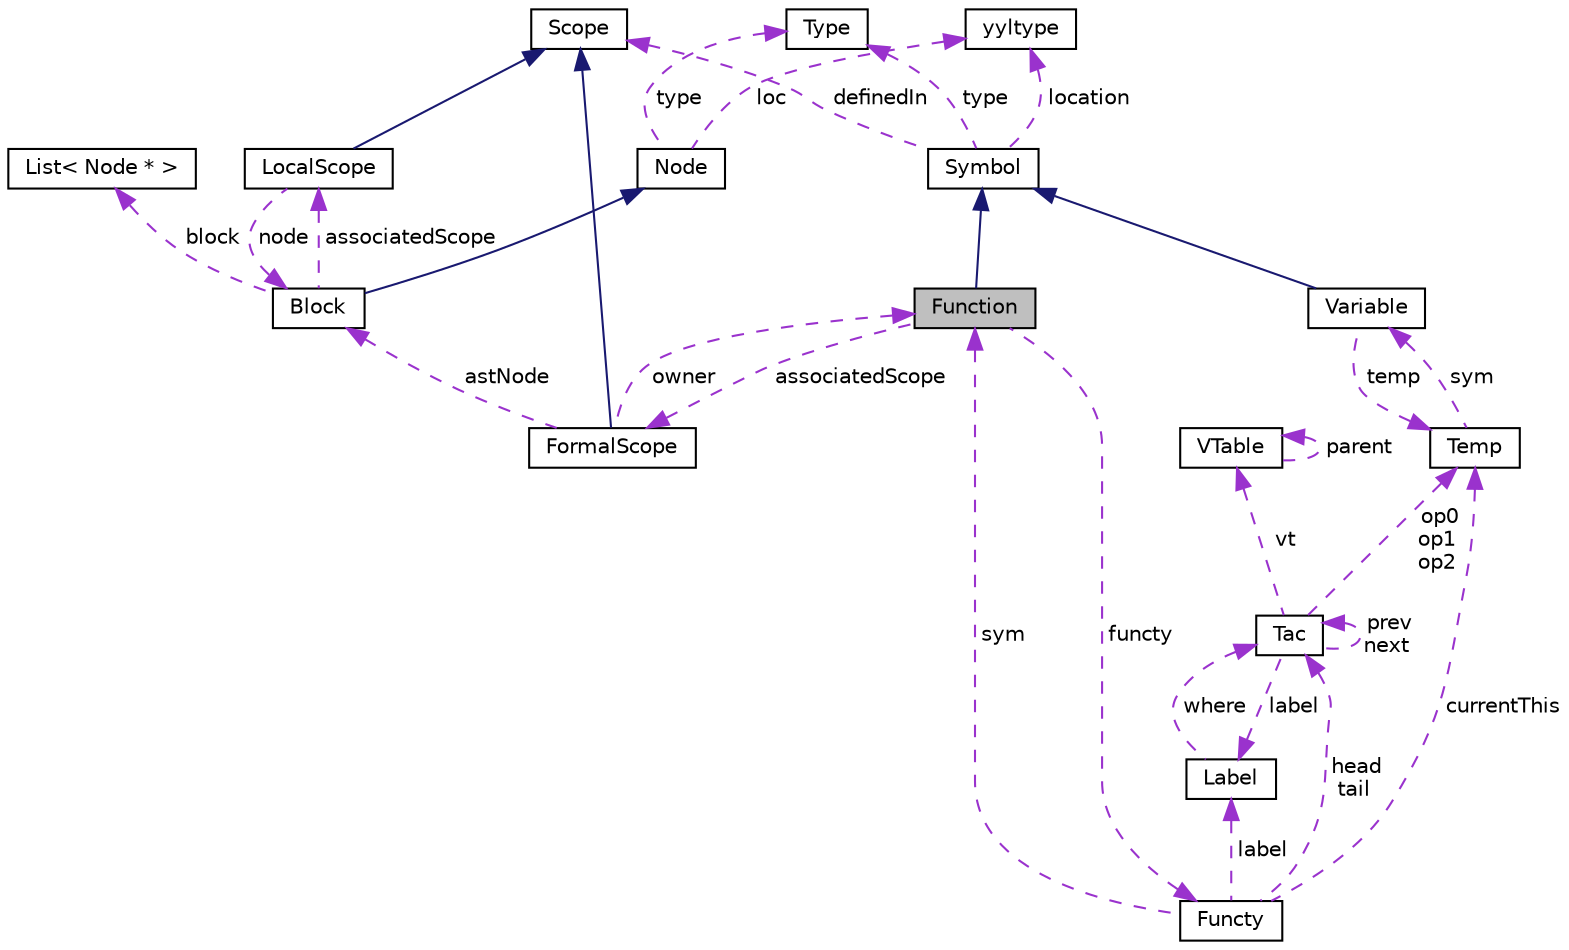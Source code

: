 digraph "Function"
{
 // LATEX_PDF_SIZE
  edge [fontname="Helvetica",fontsize="10",labelfontname="Helvetica",labelfontsize="10"];
  node [fontname="Helvetica",fontsize="10",shape=record];
  Node1 [label="Function",height=0.2,width=0.4,color="black", fillcolor="grey75", style="filled", fontcolor="black",tooltip=" "];
  Node2 -> Node1 [dir="back",color="midnightblue",fontsize="10",style="solid",fontname="Helvetica"];
  Node2 [label="Symbol",height=0.2,width=0.4,color="black", fillcolor="white", style="filled",URL="$classSymbol.html",tooltip=" "];
  Node3 -> Node2 [dir="back",color="darkorchid3",fontsize="10",style="dashed",label=" location" ,fontname="Helvetica"];
  Node3 [label="yyltype",height=0.2,width=0.4,color="black", fillcolor="white", style="filled",URL="$structyyltype.html",tooltip="store location information"];
  Node4 -> Node2 [dir="back",color="darkorchid3",fontsize="10",style="dashed",label=" type" ,fontname="Helvetica"];
  Node4 [label="Type",height=0.2,width=0.4,color="black", fillcolor="white", style="filled",URL="$classType.html",tooltip=" "];
  Node5 -> Node2 [dir="back",color="darkorchid3",fontsize="10",style="dashed",label=" definedIn" ,fontname="Helvetica"];
  Node5 [label="Scope",height=0.2,width=0.4,color="black", fillcolor="white", style="filled",URL="$classScope.html",tooltip="scope interface"];
  Node6 -> Node1 [dir="back",color="darkorchid3",fontsize="10",style="dashed",label=" associatedScope" ,fontname="Helvetica"];
  Node6 [label="FormalScope",height=0.2,width=0.4,color="black", fillcolor="white", style="filled",URL="$classFormalScope.html",tooltip=" "];
  Node5 -> Node6 [dir="back",color="midnightblue",fontsize="10",style="solid",fontname="Helvetica"];
  Node7 -> Node6 [dir="back",color="darkorchid3",fontsize="10",style="dashed",label=" astNode" ,fontname="Helvetica"];
  Node7 [label="Block",height=0.2,width=0.4,color="black", fillcolor="white", style="filled",URL="$classBlock.html",tooltip="block node"];
  Node8 -> Node7 [dir="back",color="midnightblue",fontsize="10",style="solid",fontname="Helvetica"];
  Node8 [label="Node",height=0.2,width=0.4,color="black", fillcolor="white", style="filled",URL="$classNode.html",tooltip="basic node defination"];
  Node3 -> Node8 [dir="back",color="darkorchid3",fontsize="10",style="dashed",label=" loc" ,fontname="Helvetica"];
  Node4 -> Node8 [dir="back",color="darkorchid3",fontsize="10",style="dashed",label=" type" ,fontname="Helvetica"];
  Node9 -> Node7 [dir="back",color="darkorchid3",fontsize="10",style="dashed",label=" associatedScope" ,fontname="Helvetica"];
  Node9 [label="LocalScope",height=0.2,width=0.4,color="black", fillcolor="white", style="filled",URL="$classLocalScope.html",tooltip=" "];
  Node5 -> Node9 [dir="back",color="midnightblue",fontsize="10",style="solid",fontname="Helvetica"];
  Node7 -> Node9 [dir="back",color="darkorchid3",fontsize="10",style="dashed",label=" node" ,fontname="Helvetica"];
  Node10 -> Node7 [dir="back",color="darkorchid3",fontsize="10",style="dashed",label=" block" ,fontname="Helvetica"];
  Node10 [label="List\< Node * \>",height=0.2,width=0.4,color="black", fillcolor="white", style="filled",URL="$classList.html",tooltip=" "];
  Node1 -> Node6 [dir="back",color="darkorchid3",fontsize="10",style="dashed",label=" owner" ,fontname="Helvetica"];
  Node11 -> Node1 [dir="back",color="darkorchid3",fontsize="10",style="dashed",label=" functy" ,fontname="Helvetica"];
  Node11 [label="Functy",height=0.2,width=0.4,color="black", fillcolor="white", style="filled",URL="$classFuncty.html",tooltip=" "];
  Node12 -> Node11 [dir="back",color="darkorchid3",fontsize="10",style="dashed",label=" head\ntail" ,fontname="Helvetica"];
  Node12 [label="Tac",height=0.2,width=0.4,color="black", fillcolor="white", style="filled",URL="$classTac.html",tooltip=" "];
  Node12 -> Node12 [dir="back",color="darkorchid3",fontsize="10",style="dashed",label=" prev\nnext" ,fontname="Helvetica"];
  Node13 -> Node12 [dir="back",color="darkorchid3",fontsize="10",style="dashed",label=" op0\nop1\nop2" ,fontname="Helvetica"];
  Node13 [label="Temp",height=0.2,width=0.4,color="black", fillcolor="white", style="filled",URL="$classTemp.html",tooltip=" "];
  Node14 -> Node13 [dir="back",color="darkorchid3",fontsize="10",style="dashed",label=" sym" ,fontname="Helvetica"];
  Node14 [label="Variable",height=0.2,width=0.4,color="black", fillcolor="white", style="filled",URL="$classVariable.html",tooltip=" "];
  Node2 -> Node14 [dir="back",color="midnightblue",fontsize="10",style="solid",fontname="Helvetica"];
  Node13 -> Node14 [dir="back",color="darkorchid3",fontsize="10",style="dashed",label=" temp" ,fontname="Helvetica"];
  Node15 -> Node12 [dir="back",color="darkorchid3",fontsize="10",style="dashed",label=" vt" ,fontname="Helvetica"];
  Node15 [label="VTable",height=0.2,width=0.4,color="black", fillcolor="white", style="filled",URL="$classVTable.html",tooltip=" "];
  Node15 -> Node15 [dir="back",color="darkorchid3",fontsize="10",style="dashed",label=" parent" ,fontname="Helvetica"];
  Node16 -> Node12 [dir="back",color="darkorchid3",fontsize="10",style="dashed",label=" label" ,fontname="Helvetica"];
  Node16 [label="Label",height=0.2,width=0.4,color="black", fillcolor="white", style="filled",URL="$classLabel.html",tooltip=" "];
  Node12 -> Node16 [dir="back",color="darkorchid3",fontsize="10",style="dashed",label=" where" ,fontname="Helvetica"];
  Node13 -> Node11 [dir="back",color="darkorchid3",fontsize="10",style="dashed",label=" currentThis" ,fontname="Helvetica"];
  Node1 -> Node11 [dir="back",color="darkorchid3",fontsize="10",style="dashed",label=" sym" ,fontname="Helvetica"];
  Node16 -> Node11 [dir="back",color="darkorchid3",fontsize="10",style="dashed",label=" label" ,fontname="Helvetica"];
}
